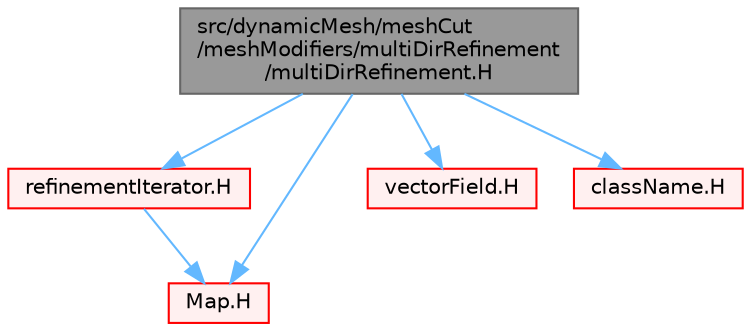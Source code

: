 digraph "src/dynamicMesh/meshCut/meshModifiers/multiDirRefinement/multiDirRefinement.H"
{
 // LATEX_PDF_SIZE
  bgcolor="transparent";
  edge [fontname=Helvetica,fontsize=10,labelfontname=Helvetica,labelfontsize=10];
  node [fontname=Helvetica,fontsize=10,shape=box,height=0.2,width=0.4];
  Node1 [id="Node000001",label="src/dynamicMesh/meshCut\l/meshModifiers/multiDirRefinement\l/multiDirRefinement.H",height=0.2,width=0.4,color="gray40", fillcolor="grey60", style="filled", fontcolor="black",tooltip=" "];
  Node1 -> Node2 [id="edge1_Node000001_Node000002",color="steelblue1",style="solid",tooltip=" "];
  Node2 [id="Node000002",label="refinementIterator.H",height=0.2,width=0.4,color="red", fillcolor="#FFF0F0", style="filled",URL="$refinementIterator_8H.html",tooltip=" "];
  Node2 -> Node190 [id="edge2_Node000002_Node000190",color="steelblue1",style="solid",tooltip=" "];
  Node190 [id="Node000190",label="Map.H",height=0.2,width=0.4,color="red", fillcolor="#FFF0F0", style="filled",URL="$Map_8H.html",tooltip=" "];
  Node1 -> Node203 [id="edge3_Node000001_Node000203",color="steelblue1",style="solid",tooltip=" "];
  Node203 [id="Node000203",label="vectorField.H",height=0.2,width=0.4,color="red", fillcolor="#FFF0F0", style="filled",URL="$vectorField_8H.html",tooltip=" "];
  Node1 -> Node190 [id="edge4_Node000001_Node000190",color="steelblue1",style="solid",tooltip=" "];
  Node1 -> Node55 [id="edge5_Node000001_Node000055",color="steelblue1",style="solid",tooltip=" "];
  Node55 [id="Node000055",label="className.H",height=0.2,width=0.4,color="red", fillcolor="#FFF0F0", style="filled",URL="$className_8H.html",tooltip="Macro definitions for declaring ClassName(), NamespaceName(), etc."];
}
